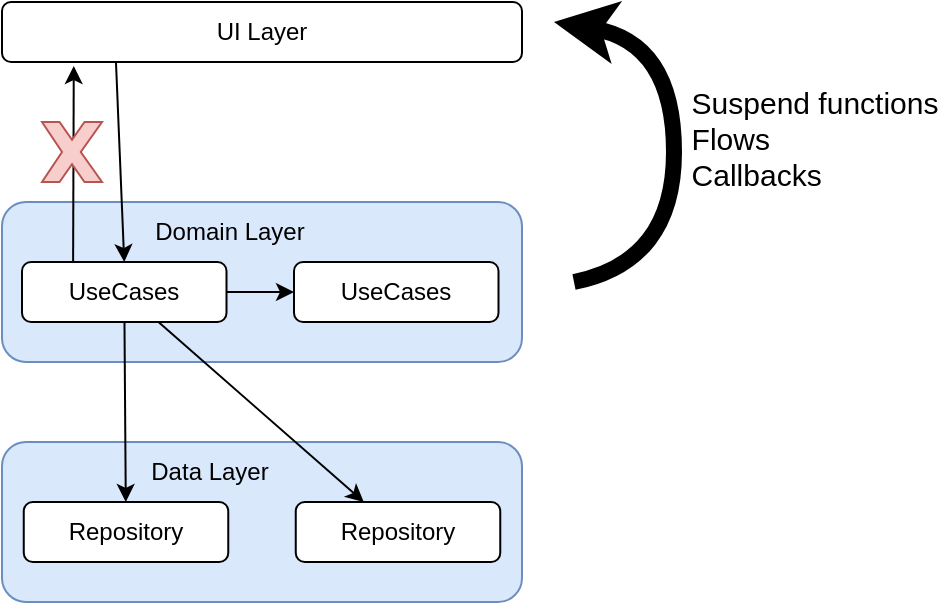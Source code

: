 <mxfile version="17.4.2" type="device"><diagram id="OSJRJ-lYRsHMWMCAaB-s" name="Page-1"><mxGraphModel dx="462" dy="865" grid="1" gridSize="10" guides="1" tooltips="1" connect="1" arrows="1" fold="1" page="1" pageScale="1" pageWidth="827" pageHeight="1169" math="0" shadow="0"><root><mxCell id="0"/><mxCell id="1" parent="0"/><mxCell id="pYO1kwDd_CiXWiYXWVjB-3" value="" style="rounded=1;whiteSpace=wrap;html=1;fillColor=#dae8fc;strokeColor=#6c8ebf;" vertex="1" parent="1"><mxGeometry x="284" y="360" width="260" height="80" as="geometry"/></mxCell><mxCell id="SHteEiVqqPPyI_Ye1IIY-1" value="" style="rounded=1;whiteSpace=wrap;html=1;fillColor=#dae8fc;strokeColor=#6c8ebf;" parent="1" vertex="1"><mxGeometry x="284" y="240" width="260" height="80" as="geometry"/></mxCell><mxCell id="pYO1kwDd_CiXWiYXWVjB-16" value="" style="edgeStyle=none;rounded=0;orthogonalLoop=1;jettySize=auto;html=1;entryX=0.5;entryY=0;entryDx=0;entryDy=0;exitX=0.219;exitY=0.967;exitDx=0;exitDy=0;exitPerimeter=0;" edge="1" parent="1" source="SHteEiVqqPPyI_Ye1IIY-3" target="SHteEiVqqPPyI_Ye1IIY-6"><mxGeometry relative="1" as="geometry"/></mxCell><mxCell id="SHteEiVqqPPyI_Ye1IIY-3" value="UI Layer" style="rounded=1;whiteSpace=wrap;html=1;" parent="1" vertex="1"><mxGeometry x="284" y="140" width="260" height="30" as="geometry"/></mxCell><mxCell id="pYO1kwDd_CiXWiYXWVjB-2" value="" style="edgeStyle=orthogonalEdgeStyle;rounded=0;orthogonalLoop=1;jettySize=auto;html=1;" edge="1" parent="1" source="SHteEiVqqPPyI_Ye1IIY-6" target="pYO1kwDd_CiXWiYXWVjB-1"><mxGeometry relative="1" as="geometry"/></mxCell><mxCell id="pYO1kwDd_CiXWiYXWVjB-8" value="" style="rounded=0;orthogonalLoop=1;jettySize=auto;html=1;" edge="1" parent="1" source="SHteEiVqqPPyI_Ye1IIY-6" target="pYO1kwDd_CiXWiYXWVjB-7"><mxGeometry relative="1" as="geometry"/></mxCell><mxCell id="pYO1kwDd_CiXWiYXWVjB-9" value="" style="edgeStyle=none;rounded=0;orthogonalLoop=1;jettySize=auto;html=1;" edge="1" parent="1" source="SHteEiVqqPPyI_Ye1IIY-6" target="pYO1kwDd_CiXWiYXWVjB-6"><mxGeometry relative="1" as="geometry"/></mxCell><mxCell id="SHteEiVqqPPyI_Ye1IIY-6" value="UseCases" style="rounded=1;whiteSpace=wrap;html=1;" parent="1" vertex="1"><mxGeometry x="294" y="270" width="102.25" height="30" as="geometry"/></mxCell><mxCell id="SHteEiVqqPPyI_Ye1IIY-7" value="Domain Layer" style="text;html=1;strokeColor=none;fillColor=none;align=center;verticalAlign=middle;whiteSpace=wrap;rounded=0;" parent="1" vertex="1"><mxGeometry x="350" y="240" width="96" height="30" as="geometry"/></mxCell><mxCell id="pYO1kwDd_CiXWiYXWVjB-1" value="UseCases" style="rounded=1;whiteSpace=wrap;html=1;" vertex="1" parent="1"><mxGeometry x="430" y="270" width="102.25" height="30" as="geometry"/></mxCell><mxCell id="pYO1kwDd_CiXWiYXWVjB-4" value="Data Layer" style="text;html=1;strokeColor=none;fillColor=none;align=center;verticalAlign=middle;whiteSpace=wrap;rounded=0;" vertex="1" parent="1"><mxGeometry x="340" y="360" width="96" height="30" as="geometry"/></mxCell><mxCell id="pYO1kwDd_CiXWiYXWVjB-6" value="Repository" style="rounded=1;whiteSpace=wrap;html=1;" vertex="1" parent="1"><mxGeometry x="294.88" y="390" width="102.25" height="30" as="geometry"/></mxCell><mxCell id="pYO1kwDd_CiXWiYXWVjB-7" value="Repository" style="rounded=1;whiteSpace=wrap;html=1;" vertex="1" parent="1"><mxGeometry x="430.88" y="390" width="102.25" height="30" as="geometry"/></mxCell><mxCell id="pYO1kwDd_CiXWiYXWVjB-10" value="" style="rounded=0;orthogonalLoop=1;jettySize=auto;html=1;exitX=0.25;exitY=0;exitDx=0;exitDy=0;entryX=0.138;entryY=1.067;entryDx=0;entryDy=0;entryPerimeter=0;" edge="1" parent="1" source="SHteEiVqqPPyI_Ye1IIY-6" target="SHteEiVqqPPyI_Ye1IIY-3"><mxGeometry relative="1" as="geometry"><mxPoint x="400" y="295" as="sourcePoint"/><mxPoint x="440" y="295" as="targetPoint"/></mxGeometry></mxCell><mxCell id="pYO1kwDd_CiXWiYXWVjB-13" value="" style="verticalLabelPosition=bottom;verticalAlign=top;html=1;shape=mxgraph.basic.x;fillColor=#f8cecc;strokeColor=#b85450;" vertex="1" parent="1"><mxGeometry x="304.01" y="200" width="30" height="30" as="geometry"/></mxCell><mxCell id="pYO1kwDd_CiXWiYXWVjB-17" value="" style="curved=1;endArrow=classic;html=1;rounded=0;strokeWidth=8;" edge="1" parent="1"><mxGeometry width="50" height="50" relative="1" as="geometry"><mxPoint x="570" y="280" as="sourcePoint"/><mxPoint x="560" y="150" as="targetPoint"/><Array as="points"><mxPoint x="620" y="270"/><mxPoint x="620" y="160"/></Array></mxGeometry></mxCell><mxCell id="pYO1kwDd_CiXWiYXWVjB-18" value="&lt;div style=&quot;text-align: left; font-size: 15px;&quot;&gt;Suspend functions&lt;/div&gt;&lt;div style=&quot;text-align: left; font-size: 15px;&quot;&gt;Flows&lt;/div&gt;&lt;div style=&quot;text-align: left; font-size: 15px;&quot;&gt;Callbacks&lt;/div&gt;" style="edgeLabel;html=1;align=center;verticalAlign=middle;resizable=0;points=[];labelBackgroundColor=none;fontSize=15;" vertex="1" connectable="0" parent="pYO1kwDd_CiXWiYXWVjB-17"><mxGeometry x="0.112" y="-2" relative="1" as="geometry"><mxPoint x="68" y="10" as="offset"/></mxGeometry></mxCell></root></mxGraphModel></diagram></mxfile>